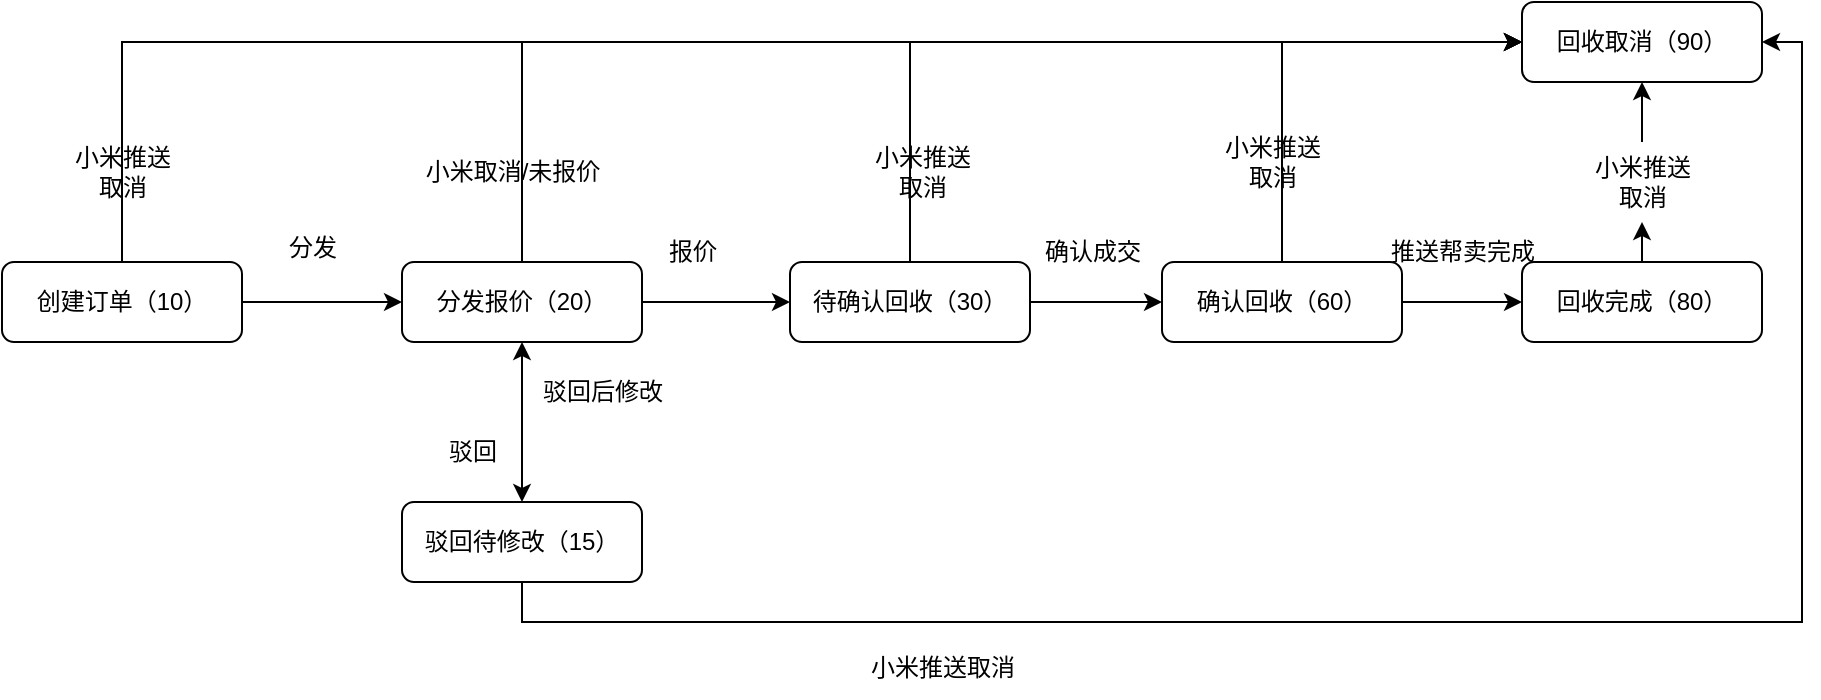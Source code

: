 <mxfile version="21.2.9" type="github">
  <diagram id="C5RBs43oDa-KdzZeNtuy" name="Page-1">
    <mxGraphModel dx="1050" dy="549" grid="1" gridSize="10" guides="1" tooltips="1" connect="1" arrows="1" fold="1" page="1" pageScale="1" pageWidth="827" pageHeight="1169" math="0" shadow="0">
      <root>
        <mxCell id="WIyWlLk6GJQsqaUBKTNV-0" />
        <mxCell id="WIyWlLk6GJQsqaUBKTNV-1" parent="WIyWlLk6GJQsqaUBKTNV-0" />
        <mxCell id="d_qrDLeq_nj4rWxYStcQ-5" value="" style="edgeStyle=orthogonalEdgeStyle;rounded=0;orthogonalLoop=1;jettySize=auto;html=1;" parent="WIyWlLk6GJQsqaUBKTNV-1" source="WIyWlLk6GJQsqaUBKTNV-3" target="d_qrDLeq_nj4rWxYStcQ-4" edge="1">
          <mxGeometry relative="1" as="geometry" />
        </mxCell>
        <mxCell id="d_qrDLeq_nj4rWxYStcQ-26" style="edgeStyle=orthogonalEdgeStyle;rounded=0;orthogonalLoop=1;jettySize=auto;html=1;exitX=0.5;exitY=0;exitDx=0;exitDy=0;entryX=0;entryY=0.5;entryDx=0;entryDy=0;" parent="WIyWlLk6GJQsqaUBKTNV-1" source="WIyWlLk6GJQsqaUBKTNV-3" target="d_qrDLeq_nj4rWxYStcQ-20" edge="1">
          <mxGeometry relative="1" as="geometry" />
        </mxCell>
        <mxCell id="WIyWlLk6GJQsqaUBKTNV-3" value="创建订单（10）" style="rounded=1;whiteSpace=wrap;html=1;fontSize=12;glass=0;strokeWidth=1;shadow=0;" parent="WIyWlLk6GJQsqaUBKTNV-1" vertex="1">
          <mxGeometry x="20" y="160" width="120" height="40" as="geometry" />
        </mxCell>
        <mxCell id="d_qrDLeq_nj4rWxYStcQ-9" value="" style="edgeStyle=orthogonalEdgeStyle;rounded=0;orthogonalLoop=1;jettySize=auto;html=1;" parent="WIyWlLk6GJQsqaUBKTNV-1" source="d_qrDLeq_nj4rWxYStcQ-4" target="d_qrDLeq_nj4rWxYStcQ-8" edge="1">
          <mxGeometry relative="1" as="geometry" />
        </mxCell>
        <mxCell id="d_qrDLeq_nj4rWxYStcQ-25" style="edgeStyle=orthogonalEdgeStyle;rounded=0;orthogonalLoop=1;jettySize=auto;html=1;exitX=0.5;exitY=0;exitDx=0;exitDy=0;entryX=0;entryY=0.5;entryDx=0;entryDy=0;" parent="WIyWlLk6GJQsqaUBKTNV-1" source="d_qrDLeq_nj4rWxYStcQ-4" target="d_qrDLeq_nj4rWxYStcQ-20" edge="1">
          <mxGeometry relative="1" as="geometry" />
        </mxCell>
        <mxCell id="d_qrDLeq_nj4rWxYStcQ-4" value="分发报价（20）" style="rounded=1;whiteSpace=wrap;html=1;fontSize=12;glass=0;strokeWidth=1;shadow=0;" parent="WIyWlLk6GJQsqaUBKTNV-1" vertex="1">
          <mxGeometry x="220" y="160" width="120" height="40" as="geometry" />
        </mxCell>
        <mxCell id="d_qrDLeq_nj4rWxYStcQ-27" style="edgeStyle=orthogonalEdgeStyle;rounded=0;orthogonalLoop=1;jettySize=auto;html=1;exitX=0.5;exitY=1;exitDx=0;exitDy=0;entryX=1;entryY=0.5;entryDx=0;entryDy=0;" parent="WIyWlLk6GJQsqaUBKTNV-1" source="d_qrDLeq_nj4rWxYStcQ-6" target="d_qrDLeq_nj4rWxYStcQ-20" edge="1">
          <mxGeometry relative="1" as="geometry">
            <Array as="points">
              <mxPoint x="280" y="340" />
              <mxPoint x="920" y="340" />
              <mxPoint x="920" y="50" />
            </Array>
          </mxGeometry>
        </mxCell>
        <mxCell id="d_qrDLeq_nj4rWxYStcQ-6" value="驳回待修改（15）" style="rounded=1;whiteSpace=wrap;html=1;fontSize=12;glass=0;strokeWidth=1;shadow=0;" parent="WIyWlLk6GJQsqaUBKTNV-1" vertex="1">
          <mxGeometry x="220" y="280" width="120" height="40" as="geometry" />
        </mxCell>
        <mxCell id="d_qrDLeq_nj4rWxYStcQ-22" style="edgeStyle=orthogonalEdgeStyle;rounded=0;orthogonalLoop=1;jettySize=auto;html=1;exitX=0.5;exitY=0;exitDx=0;exitDy=0;entryX=0;entryY=0.5;entryDx=0;entryDy=0;" parent="WIyWlLk6GJQsqaUBKTNV-1" source="d_qrDLeq_nj4rWxYStcQ-8" target="d_qrDLeq_nj4rWxYStcQ-20" edge="1">
          <mxGeometry relative="1" as="geometry" />
        </mxCell>
        <mxCell id="d_qrDLeq_nj4rWxYStcQ-8" value="待确认回收（30）" style="rounded=1;whiteSpace=wrap;html=1;fontSize=12;glass=0;strokeWidth=1;shadow=0;" parent="WIyWlLk6GJQsqaUBKTNV-1" vertex="1">
          <mxGeometry x="414" y="160" width="120" height="40" as="geometry" />
        </mxCell>
        <mxCell id="4RZWFa0C3hCtXEvBg9y7-0" style="edgeStyle=orthogonalEdgeStyle;rounded=0;orthogonalLoop=1;jettySize=auto;html=1;exitX=0.5;exitY=0;exitDx=0;exitDy=0;entryX=0.5;entryY=1;entryDx=0;entryDy=0;" parent="WIyWlLk6GJQsqaUBKTNV-1" source="4RZWFa0C3hCtXEvBg9y7-1" target="d_qrDLeq_nj4rWxYStcQ-20" edge="1">
          <mxGeometry relative="1" as="geometry" />
        </mxCell>
        <mxCell id="d_qrDLeq_nj4rWxYStcQ-10" value="回收完成（80）" style="rounded=1;whiteSpace=wrap;html=1;fontSize=12;glass=0;strokeWidth=1;shadow=0;" parent="WIyWlLk6GJQsqaUBKTNV-1" vertex="1">
          <mxGeometry x="780" y="160" width="120" height="40" as="geometry" />
        </mxCell>
        <mxCell id="d_qrDLeq_nj4rWxYStcQ-12" value="分发" style="text;html=1;align=center;verticalAlign=middle;resizable=0;points=[];autosize=1;strokeColor=none;fillColor=none;" parent="WIyWlLk6GJQsqaUBKTNV-1" vertex="1">
          <mxGeometry x="150" y="138" width="50" height="30" as="geometry" />
        </mxCell>
        <mxCell id="d_qrDLeq_nj4rWxYStcQ-13" value="报价" style="text;html=1;align=center;verticalAlign=middle;resizable=0;points=[];autosize=1;strokeColor=none;fillColor=none;" parent="WIyWlLk6GJQsqaUBKTNV-1" vertex="1">
          <mxGeometry x="340" y="140" width="50" height="30" as="geometry" />
        </mxCell>
        <mxCell id="d_qrDLeq_nj4rWxYStcQ-14" value="驳回" style="text;html=1;align=center;verticalAlign=middle;resizable=0;points=[];autosize=1;strokeColor=none;fillColor=none;" parent="WIyWlLk6GJQsqaUBKTNV-1" vertex="1">
          <mxGeometry x="230" y="240" width="50" height="30" as="geometry" />
        </mxCell>
        <mxCell id="d_qrDLeq_nj4rWxYStcQ-15" value="" style="endArrow=classic;startArrow=classic;html=1;rounded=0;entryX=0.5;entryY=1;entryDx=0;entryDy=0;exitX=0.5;exitY=0;exitDx=0;exitDy=0;" parent="WIyWlLk6GJQsqaUBKTNV-1" source="d_qrDLeq_nj4rWxYStcQ-6" target="d_qrDLeq_nj4rWxYStcQ-4" edge="1">
          <mxGeometry width="50" height="50" relative="1" as="geometry">
            <mxPoint x="255" y="268" as="sourcePoint" />
            <mxPoint x="305" y="218" as="targetPoint" />
          </mxGeometry>
        </mxCell>
        <mxCell id="d_qrDLeq_nj4rWxYStcQ-16" value="驳回后修改" style="text;html=1;align=center;verticalAlign=middle;resizable=0;points=[];autosize=1;strokeColor=none;fillColor=none;" parent="WIyWlLk6GJQsqaUBKTNV-1" vertex="1">
          <mxGeometry x="280" y="210" width="80" height="30" as="geometry" />
        </mxCell>
        <mxCell id="d_qrDLeq_nj4rWxYStcQ-17" value="确认成交" style="text;html=1;align=center;verticalAlign=middle;resizable=0;points=[];autosize=1;strokeColor=none;fillColor=none;" parent="WIyWlLk6GJQsqaUBKTNV-1" vertex="1">
          <mxGeometry x="530" y="140" width="70" height="30" as="geometry" />
        </mxCell>
        <mxCell id="d_qrDLeq_nj4rWxYStcQ-20" value="回收取消（90）" style="rounded=1;whiteSpace=wrap;html=1;fontSize=12;glass=0;strokeWidth=1;shadow=0;" parent="WIyWlLk6GJQsqaUBKTNV-1" vertex="1">
          <mxGeometry x="780" y="30" width="120" height="40" as="geometry" />
        </mxCell>
        <mxCell id="d_qrDLeq_nj4rWxYStcQ-29" value="小米推送&lt;br&gt;取消" style="text;html=1;align=center;verticalAlign=middle;resizable=0;points=[];autosize=1;strokeColor=none;fillColor=none;" parent="WIyWlLk6GJQsqaUBKTNV-1" vertex="1">
          <mxGeometry x="45" y="95" width="70" height="40" as="geometry" />
        </mxCell>
        <mxCell id="d_qrDLeq_nj4rWxYStcQ-30" value="小米取消/未报价" style="text;html=1;align=center;verticalAlign=middle;resizable=0;points=[];autosize=1;strokeColor=none;fillColor=none;" parent="WIyWlLk6GJQsqaUBKTNV-1" vertex="1">
          <mxGeometry x="220" y="100" width="110" height="30" as="geometry" />
        </mxCell>
        <mxCell id="d_qrDLeq_nj4rWxYStcQ-31" value="小米推送&lt;br&gt;取消" style="text;html=1;align=center;verticalAlign=middle;resizable=0;points=[];autosize=1;strokeColor=none;fillColor=none;" parent="WIyWlLk6GJQsqaUBKTNV-1" vertex="1">
          <mxGeometry x="445" y="95" width="70" height="40" as="geometry" />
        </mxCell>
        <mxCell id="d_qrDLeq_nj4rWxYStcQ-35" value="小米推送取消" style="text;html=1;align=center;verticalAlign=middle;resizable=0;points=[];autosize=1;strokeColor=none;fillColor=none;" parent="WIyWlLk6GJQsqaUBKTNV-1" vertex="1">
          <mxGeometry x="440" y="348" width="100" height="30" as="geometry" />
        </mxCell>
        <mxCell id="SP-NjFPF70o-lW1b6-Ty-1" value="" style="edgeStyle=orthogonalEdgeStyle;rounded=0;orthogonalLoop=1;jettySize=auto;html=1;" edge="1" parent="WIyWlLk6GJQsqaUBKTNV-1" source="d_qrDLeq_nj4rWxYStcQ-8" target="SP-NjFPF70o-lW1b6-Ty-0">
          <mxGeometry relative="1" as="geometry">
            <mxPoint x="534" y="180" as="sourcePoint" />
            <mxPoint x="780" y="180" as="targetPoint" />
          </mxGeometry>
        </mxCell>
        <mxCell id="SP-NjFPF70o-lW1b6-Ty-3" style="edgeStyle=orthogonalEdgeStyle;rounded=0;orthogonalLoop=1;jettySize=auto;html=1;exitX=1;exitY=0.5;exitDx=0;exitDy=0;" edge="1" parent="WIyWlLk6GJQsqaUBKTNV-1" source="SP-NjFPF70o-lW1b6-Ty-0" target="d_qrDLeq_nj4rWxYStcQ-10">
          <mxGeometry relative="1" as="geometry" />
        </mxCell>
        <mxCell id="SP-NjFPF70o-lW1b6-Ty-5" style="edgeStyle=orthogonalEdgeStyle;rounded=0;orthogonalLoop=1;jettySize=auto;html=1;exitX=0.5;exitY=0;exitDx=0;exitDy=0;entryX=0;entryY=0.5;entryDx=0;entryDy=0;" edge="1" parent="WIyWlLk6GJQsqaUBKTNV-1" source="SP-NjFPF70o-lW1b6-Ty-0" target="d_qrDLeq_nj4rWxYStcQ-20">
          <mxGeometry relative="1" as="geometry" />
        </mxCell>
        <mxCell id="SP-NjFPF70o-lW1b6-Ty-0" value="确认回收（60）" style="rounded=1;whiteSpace=wrap;html=1;fontSize=12;glass=0;strokeWidth=1;shadow=0;" vertex="1" parent="WIyWlLk6GJQsqaUBKTNV-1">
          <mxGeometry x="600" y="160" width="120" height="40" as="geometry" />
        </mxCell>
        <mxCell id="SP-NjFPF70o-lW1b6-Ty-2" value="" style="edgeStyle=orthogonalEdgeStyle;rounded=0;orthogonalLoop=1;jettySize=auto;html=1;exitX=0.5;exitY=0;exitDx=0;exitDy=0;entryX=0.5;entryY=1;entryDx=0;entryDy=0;" edge="1" parent="WIyWlLk6GJQsqaUBKTNV-1" source="d_qrDLeq_nj4rWxYStcQ-10" target="4RZWFa0C3hCtXEvBg9y7-1">
          <mxGeometry relative="1" as="geometry">
            <mxPoint x="840" y="160" as="sourcePoint" />
            <mxPoint x="840" y="70" as="targetPoint" />
          </mxGeometry>
        </mxCell>
        <mxCell id="4RZWFa0C3hCtXEvBg9y7-1" value="小米推送&lt;br&gt;取消" style="text;html=1;align=center;verticalAlign=middle;resizable=0;points=[];autosize=1;strokeColor=none;fillColor=none;" parent="WIyWlLk6GJQsqaUBKTNV-1" vertex="1">
          <mxGeometry x="805" y="100" width="70" height="40" as="geometry" />
        </mxCell>
        <mxCell id="SP-NjFPF70o-lW1b6-Ty-4" value="推送帮卖完成" style="text;html=1;align=center;verticalAlign=middle;resizable=0;points=[];autosize=1;strokeColor=none;fillColor=none;" vertex="1" parent="WIyWlLk6GJQsqaUBKTNV-1">
          <mxGeometry x="700" y="140" width="100" height="30" as="geometry" />
        </mxCell>
        <mxCell id="SP-NjFPF70o-lW1b6-Ty-6" value="小米推送&lt;br&gt;取消" style="text;html=1;align=center;verticalAlign=middle;resizable=0;points=[];autosize=1;strokeColor=none;fillColor=none;" vertex="1" parent="WIyWlLk6GJQsqaUBKTNV-1">
          <mxGeometry x="620" y="90" width="70" height="40" as="geometry" />
        </mxCell>
      </root>
    </mxGraphModel>
  </diagram>
</mxfile>
